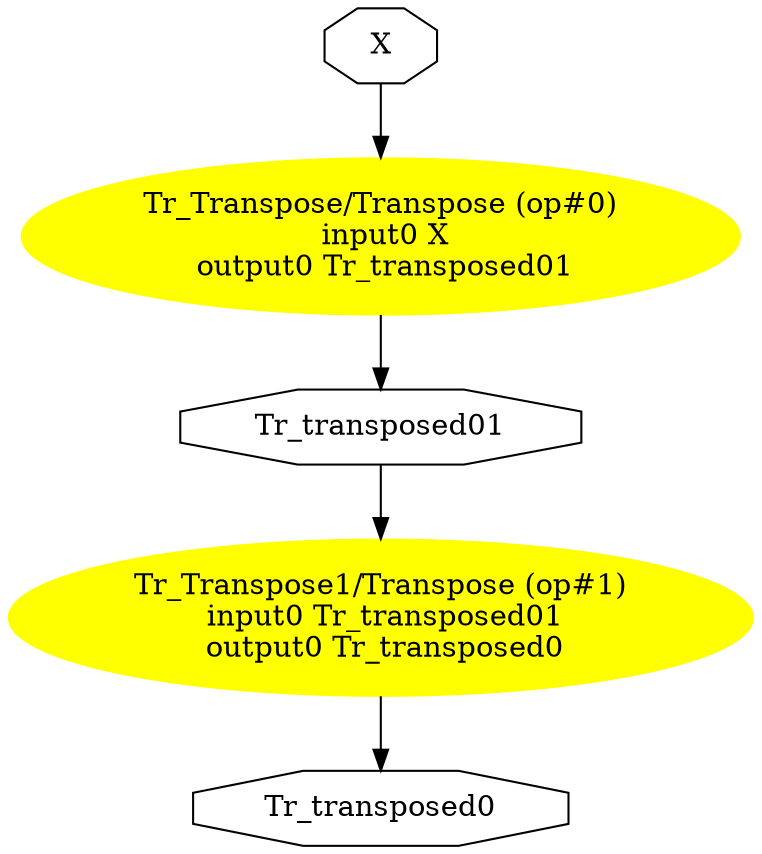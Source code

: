 digraph OnnxTranspose {
	graph [bb="0,0,295.57,401.91",
		rankdir=TB
	];
	node [label="\N"];
	"Tr_Transpose/Transpose (op#0)\n input0 X\n output0 Tr_transposed01"	 [URL="javascript:alert('')",
		color=yellow,
		fillcolor=yellow,
		height=1.041,
		pos="147.79,292.43",
		style=filled,
		width=3.9677];
	Tr_transposed010	 [height=0.5,
		label=Tr_transposed01,
		pos="147.79,200.95",
		shape=octagon,
		width=2.2082];
	"Tr_Transpose/Transpose (op#0)\n input0 X\n output0 Tr_transposed01" -> Tr_transposed010	 [pos="e,147.79,219.1 147.79,254.78 147.79,246.28 147.79,237.39 147.79,229.37"];
	X0	 [height=0.5,
		label=X,
		pos="147.79,383.91",
		shape=octagon,
		width=0.75];
	X0 -> "Tr_Transpose/Transpose (op#0)\n input0 X\n output0 Tr_transposed01"	 [pos="e,147.79,330.26 147.79,365.65 147.79,358.35 147.79,349.45 147.79,340.42"];
	"Tr_Transpose1/Transpose (op#1)\n input0 Tr_transposed01\n output0 Tr_transposed0"	 [URL="javascript:alert('')",
		color=yellow,
		fillcolor=yellow,
		height=1.041,
		pos="147.79,109.48",
		style=filled,
		width=4.1051];
	Tr_transposed010 -> "Tr_Transpose1/Transpose (op#1)\n input0 Tr_transposed01\n output0 Tr_transposed0"	 [pos="e,147.79,147.31 147.79,182.7 147.79,175.4 147.79,166.49 147.79,157.47"];
	Tr_transposed00	 [height=0.5,
		label=Tr_transposed0,
		pos="147.79,18",
		shape=octagon,
		width=2.0714];
	"Tr_Transpose1/Transpose (op#1)\n input0 Tr_transposed01\n output0 Tr_transposed0" -> Tr_transposed00	 [pos="e,147.79,36.146 147.79,71.825 147.79,63.331 147.79,54.434 147.79,46.416"];
}
